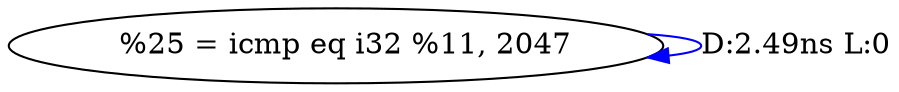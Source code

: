 digraph {
Node0x3859450[label="  %25 = icmp eq i32 %11, 2047"];
Node0x3859450 -> Node0x3859450[label="D:2.49ns L:0",color=blue];
}
